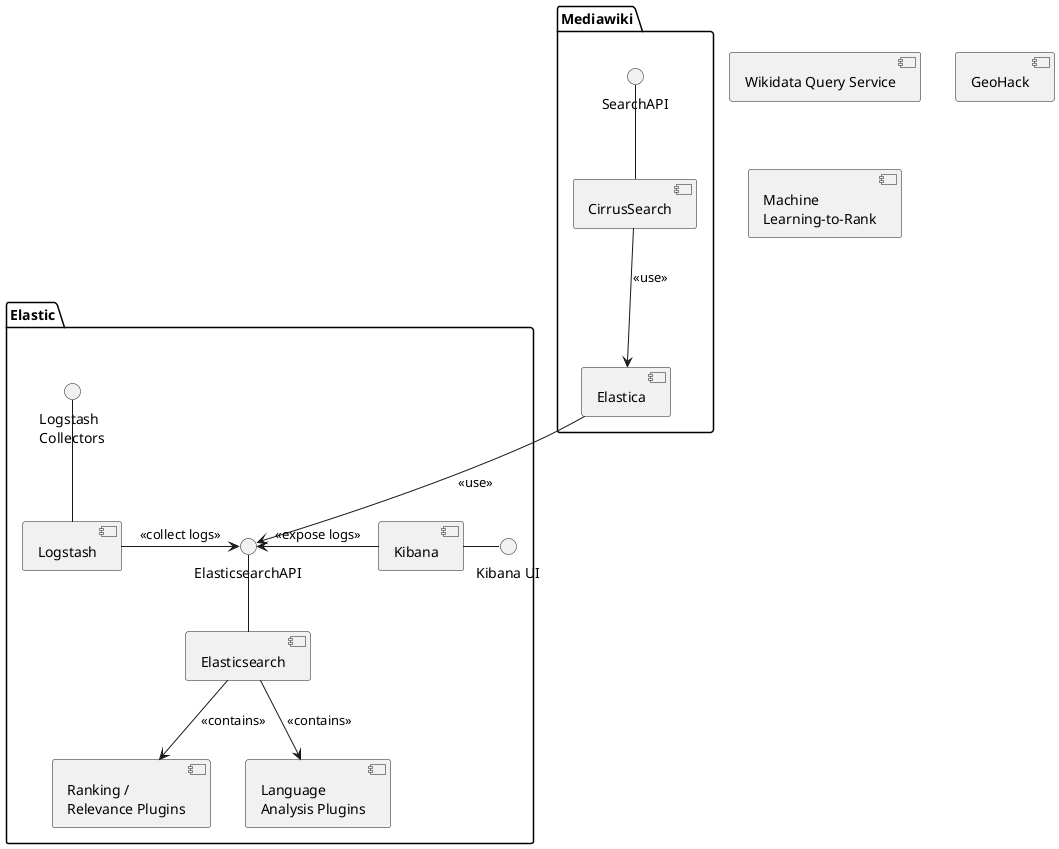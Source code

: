 @startuml

package Mediawiki {
  () SearchAPI
  [CirrusSearch]
  [Elastica]
}
package Elastic {
  () ElasticsearchAPI
  () "Kibana UI" as kibana_ui
  () "Logstash\nCollectors" as logstash_collectors
  [Elasticsearch]
  [Kibana]
  [Logstash]
  [Ranking /\nRelevance Plugins] as rel_plug
  [Language\nAnalysis Plugins] as lang_plug
}

[Wikidata Query Service]
[GeoHack]
[Machine\nLearning-to-Rank] as ltr

SearchAPI -- CirrusSearch
ElasticsearchAPI -- Elasticsearch
CirrusSearch --> Elastica : <<use>>
Elastica --> ElasticsearchAPI : <<use>>
Logstash -> ElasticsearchAPI : <<collect logs>>
ElasticsearchAPI <- Kibana : <<expose logs>>
Kibana - kibana_ui
logstash_collectors -- Logstash
Elasticsearch --> rel_plug : <<contains>>
Elasticsearch --> lang_plug : <<contains>>
@enduml